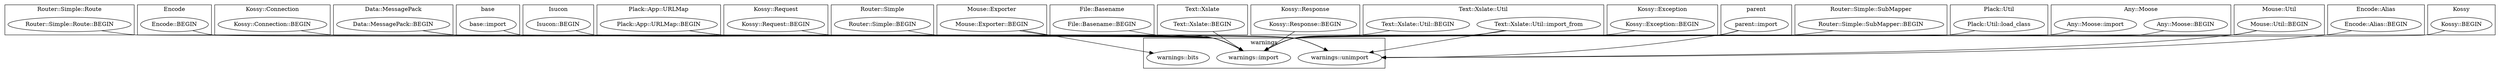 digraph {
graph [overlap=false]
subgraph cluster_Router_Simple_Route {
	label="Router::Simple::Route";
	"Router::Simple::Route::BEGIN";
}
subgraph cluster_Encode {
	label="Encode";
	"Encode::BEGIN";
}
subgraph cluster_Kossy_Connection {
	label="Kossy::Connection";
	"Kossy::Connection::BEGIN";
}
subgraph cluster_Data_MessagePack {
	label="Data::MessagePack";
	"Data::MessagePack::BEGIN";
}
subgraph cluster_base {
	label="base";
	"base::import";
}
subgraph cluster_warnings {
	label="warnings";
	"warnings::unimport";
	"warnings::bits";
	"warnings::import";
}
subgraph cluster_Isucon {
	label="Isucon";
	"Isucon::BEGIN";
}
subgraph cluster_Plack_App_URLMap {
	label="Plack::App::URLMap";
	"Plack::App::URLMap::BEGIN";
}
subgraph cluster_Kossy_Request {
	label="Kossy::Request";
	"Kossy::Request::BEGIN";
}
subgraph cluster_Router_Simple {
	label="Router::Simple";
	"Router::Simple::BEGIN";
}
subgraph cluster_Mouse_Exporter {
	label="Mouse::Exporter";
	"Mouse::Exporter::BEGIN";
}
subgraph cluster_File_Basename {
	label="File::Basename";
	"File::Basename::BEGIN";
}
subgraph cluster_Text_Xslate {
	label="Text::Xslate";
	"Text::Xslate::BEGIN";
}
subgraph cluster_Kossy_Response {
	label="Kossy::Response";
	"Kossy::Response::BEGIN";
}
subgraph cluster_Text_Xslate_Util {
	label="Text::Xslate::Util";
	"Text::Xslate::Util::import_from";
	"Text::Xslate::Util::BEGIN";
}
subgraph cluster_Kossy_Exception {
	label="Kossy::Exception";
	"Kossy::Exception::BEGIN";
}
subgraph cluster_parent {
	label="parent";
	"parent::import";
}
subgraph cluster_Router_Simple_SubMapper {
	label="Router::Simple::SubMapper";
	"Router::Simple::SubMapper::BEGIN";
}
subgraph cluster_Plack_Util {
	label="Plack::Util";
	"Plack::Util::load_class";
}
subgraph cluster_Any_Moose {
	label="Any::Moose";
	"Any::Moose::BEGIN";
	"Any::Moose::import";
}
subgraph cluster_Mouse_Util {
	label="Mouse::Util";
	"Mouse::Util::BEGIN";
}
subgraph cluster_Encode_Alias {
	label="Encode::Alias";
	"Encode::Alias::BEGIN";
}
subgraph cluster_Kossy {
	label="Kossy";
	"Kossy::BEGIN";
}
"Plack::App::URLMap::BEGIN" -> "warnings::unimport";
"Encode::BEGIN" -> "warnings::unimport";
"Text::Xslate::Util::import_from" -> "warnings::unimport";
"Data::MessagePack::BEGIN" -> "warnings::unimport";
"parent::import" -> "warnings::unimport";
"Mouse::Util::BEGIN" -> "warnings::unimport";
"Encode::Alias::BEGIN" -> "warnings::unimport";
"Mouse::Exporter::BEGIN" -> "warnings::bits";
"Any::Moose::BEGIN" -> "warnings::import";
"Router::Simple::SubMapper::BEGIN" -> "warnings::import";
"Text::Xslate::Util::BEGIN" -> "warnings::import";
"Any::Moose::import" -> "warnings::import";
"Data::MessagePack::BEGIN" -> "warnings::import";
"Isucon::BEGIN" -> "warnings::import";
"Kossy::Request::BEGIN" -> "warnings::import";
"Router::Simple::BEGIN" -> "warnings::import";
"base::import" -> "warnings::import";
"Text::Xslate::Util::import_from" -> "warnings::import";
"Kossy::Connection::BEGIN" -> "warnings::import";
"Kossy::Response::BEGIN" -> "warnings::import";
"Kossy::Exception::BEGIN" -> "warnings::import";
"Plack::Util::load_class" -> "warnings::import";
"Mouse::Exporter::BEGIN" -> "warnings::import";
"parent::import" -> "warnings::import";
"Text::Xslate::BEGIN" -> "warnings::import";
"Mouse::Util::BEGIN" -> "warnings::import";
"Router::Simple::Route::BEGIN" -> "warnings::import";
"Plack::App::URLMap::BEGIN" -> "warnings::import";
"Kossy::BEGIN" -> "warnings::import";
"File::Basename::BEGIN" -> "warnings::import";
}
